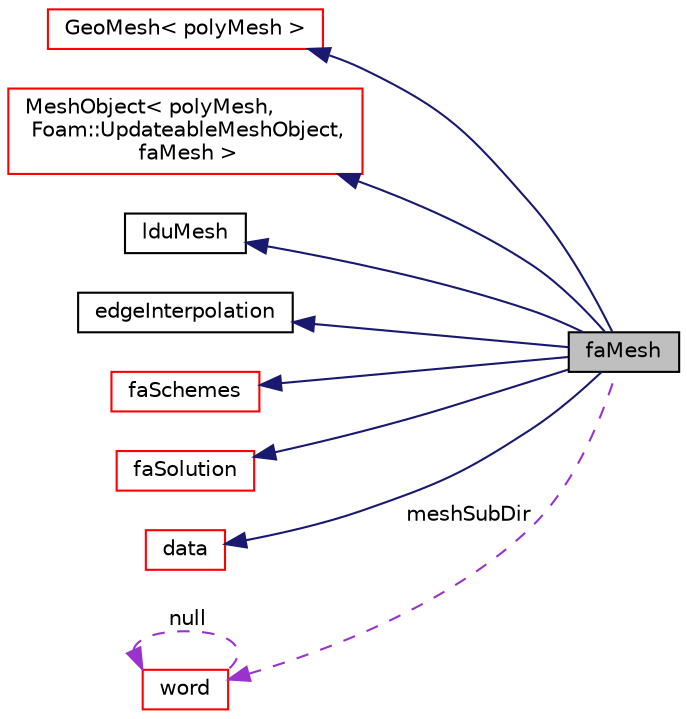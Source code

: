 digraph "faMesh"
{
  bgcolor="transparent";
  edge [fontname="Helvetica",fontsize="10",labelfontname="Helvetica",labelfontsize="10"];
  node [fontname="Helvetica",fontsize="10",shape=record];
  rankdir="LR";
  Node1 [label="faMesh",height=0.2,width=0.4,color="black", fillcolor="grey75", style="filled" fontcolor="black"];
  Node2 -> Node1 [dir="back",color="midnightblue",fontsize="10",style="solid",fontname="Helvetica"];
  Node2 [label="GeoMesh\< polyMesh \>",height=0.2,width=0.4,color="red",URL="$classFoam_1_1GeoMesh.html"];
  Node3 -> Node1 [dir="back",color="midnightblue",fontsize="10",style="solid",fontname="Helvetica"];
  Node3 [label="MeshObject\< polyMesh,\l Foam::UpdateableMeshObject,\l faMesh \>",height=0.2,width=0.4,color="red",URL="$classFoam_1_1MeshObject.html"];
  Node4 -> Node1 [dir="back",color="midnightblue",fontsize="10",style="solid",fontname="Helvetica"];
  Node4 [label="lduMesh",height=0.2,width=0.4,color="black",URL="$classFoam_1_1lduMesh.html",tooltip="Abstract base class for meshes which provide LDU addressing for the construction of lduMatrix and LDU..."];
  Node5 -> Node1 [dir="back",color="midnightblue",fontsize="10",style="solid",fontname="Helvetica"];
  Node5 [label="edgeInterpolation",height=0.2,width=0.4,color="black",URL="$classFoam_1_1edgeInterpolation.html",tooltip="Face to edge interpolation scheme. Included in faMesh. "];
  Node6 -> Node1 [dir="back",color="midnightblue",fontsize="10",style="solid",fontname="Helvetica"];
  Node6 [label="faSchemes",height=0.2,width=0.4,color="red",URL="$classFoam_1_1faSchemes.html",tooltip="Selector class for finite area differencing schemes. faMesh is derived from faShemes so that all fiel..."];
  Node7 -> Node1 [dir="back",color="midnightblue",fontsize="10",style="solid",fontname="Helvetica"];
  Node7 [label="faSolution",height=0.2,width=0.4,color="red",URL="$classFoam_1_1faSolution.html",tooltip="Selector class for finite area solution. faMesh is derived from faSolution so that all fields have ac..."];
  Node8 -> Node1 [dir="back",color="midnightblue",fontsize="10",style="solid",fontname="Helvetica"];
  Node8 [label="data",height=0.2,width=0.4,color="red",URL="$classFoam_1_1data.html",tooltip="Database for solution data, solver performance and other reduced data. "];
  Node9 -> Node1 [dir="back",color="darkorchid3",fontsize="10",style="dashed",label=" meshSubDir" ,fontname="Helvetica"];
  Node9 [label="word",height=0.2,width=0.4,color="red",URL="$classFoam_1_1word.html",tooltip="A class for handling words, derived from Foam::string. "];
  Node9 -> Node9 [dir="back",color="darkorchid3",fontsize="10",style="dashed",label=" null" ,fontname="Helvetica"];
}

